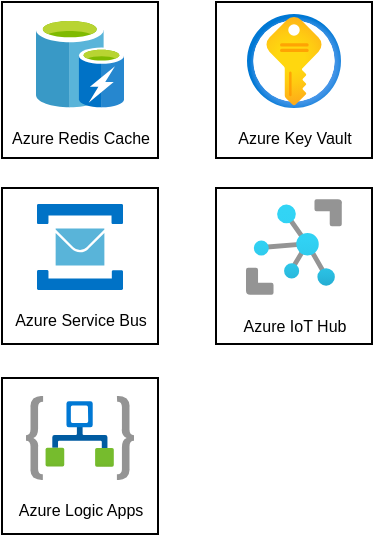 <mxfile version="14.6.13" type="device"><diagram id="1LK_mQEbJBllKUKWQjED" name="Page-1"><mxGraphModel dx="442" dy="282" grid="0" gridSize="10" guides="1" tooltips="1" connect="1" arrows="1" fold="1" page="1" pageScale="1" pageWidth="850" pageHeight="1100" math="0" shadow="0"><root><mxCell id="0"/><mxCell id="1" parent="0"/><mxCell id="F4ZsWn_QXGHfI9O2ZiGN-2" value="" style="whiteSpace=wrap;html=1;aspect=fixed;" vertex="1" parent="1"><mxGeometry x="384" y="394" width="78" height="78" as="geometry"/></mxCell><mxCell id="F4ZsWn_QXGHfI9O2ZiGN-1" value="&lt;font style=&quot;font-size: 8px&quot;&gt;Azure Key Vault&lt;/font&gt;" style="aspect=fixed;html=1;points=[];align=center;image;fontSize=12;image=img/lib/azure2/security/Key_Vaults.svg;" vertex="1" parent="1"><mxGeometry x="399.5" y="400" width="47" height="47" as="geometry"/></mxCell><mxCell id="F4ZsWn_QXGHfI9O2ZiGN-3" value="" style="whiteSpace=wrap;html=1;aspect=fixed;" vertex="1" parent="1"><mxGeometry x="277" y="394" width="78" height="78" as="geometry"/></mxCell><mxCell id="F4ZsWn_QXGHfI9O2ZiGN-4" value="&lt;font style=&quot;font-size: 8px&quot;&gt;Azure Redis Cache&lt;/font&gt;" style="aspect=fixed;html=1;points=[];align=center;image;fontSize=12;image=img/lib/mscae/Cache_including_Redis.svg;fillColor=#66CC00;" vertex="1" parent="1"><mxGeometry x="294" y="403" width="44" height="44" as="geometry"/></mxCell><mxCell id="F4ZsWn_QXGHfI9O2ZiGN-5" value="" style="whiteSpace=wrap;html=1;aspect=fixed;" vertex="1" parent="1"><mxGeometry x="277" y="487" width="78" height="78" as="geometry"/></mxCell><mxCell id="F4ZsWn_QXGHfI9O2ZiGN-6" value="&lt;font style=&quot;font-size: 8px&quot;&gt;Azure Service Bus&lt;/font&gt;" style="aspect=fixed;html=1;points=[];align=center;image;fontSize=12;image=img/lib/mscae/Service_Bus.svg;fillColor=#66CC00;" vertex="1" parent="1"><mxGeometry x="294.5" y="495" width="43" height="43" as="geometry"/></mxCell><mxCell id="F4ZsWn_QXGHfI9O2ZiGN-7" value="" style="whiteSpace=wrap;html=1;aspect=fixed;" vertex="1" parent="1"><mxGeometry x="384" y="487" width="78" height="78" as="geometry"/></mxCell><mxCell id="F4ZsWn_QXGHfI9O2ZiGN-8" value="&lt;font style=&quot;font-size: 8px&quot;&gt;Azure IoT Hub&lt;/font&gt;" style="aspect=fixed;html=1;points=[];align=center;image;fontSize=12;image=img/lib/azure2/iot/IoT_Hub.svg;fillColor=#66CC00;" vertex="1" parent="1"><mxGeometry x="399" y="492.5" width="48" height="48" as="geometry"/></mxCell><mxCell id="F4ZsWn_QXGHfI9O2ZiGN-9" value="" style="whiteSpace=wrap;html=1;aspect=fixed;" vertex="1" parent="1"><mxGeometry x="277" y="582" width="78" height="78" as="geometry"/></mxCell><mxCell id="F4ZsWn_QXGHfI9O2ZiGN-10" value="&lt;font style=&quot;font-size: 8px&quot;&gt;Azure Logic Apps&lt;/font&gt;" style="aspect=fixed;html=1;points=[];align=center;image;fontSize=12;image=img/lib/azure2/iot/Logic_Apps.svg;fillColor=#66CC00;" vertex="1" parent="1"><mxGeometry x="288.94" y="591" width="54.12" height="42" as="geometry"/></mxCell></root></mxGraphModel></diagram></mxfile>